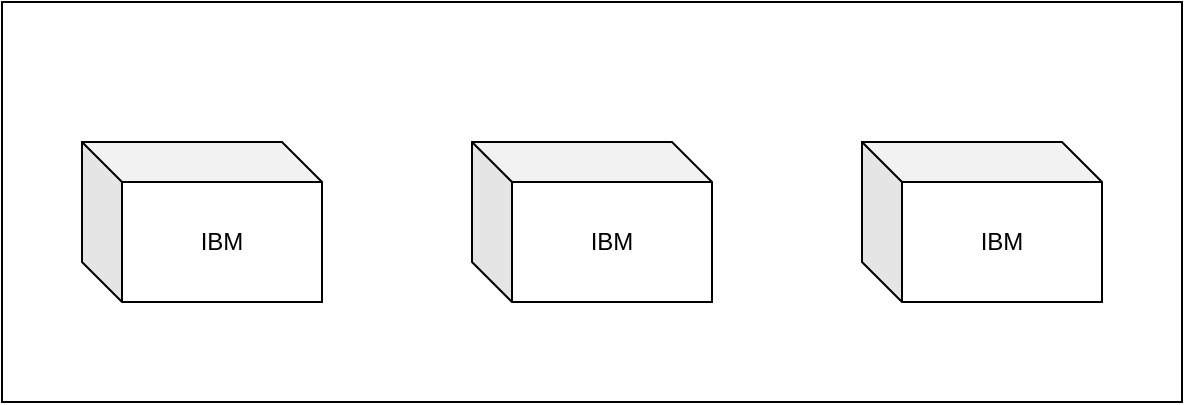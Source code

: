 <mxfile version="16.0.3" type="github">
  <diagram id="BK4z0_IA1mldwes4Jv54" name="Page-1">
    <mxGraphModel dx="1426" dy="769" grid="1" gridSize="10" guides="1" tooltips="1" connect="1" arrows="1" fold="1" page="1" pageScale="1" pageWidth="850" pageHeight="1100" math="0" shadow="0">
      <root>
        <mxCell id="0" />
        <mxCell id="1" parent="0" />
        <mxCell id="-SnZ731ViB_-0mU_OlMq-1" value="&lt;meta charset=&quot;utf-8&quot;&gt;&lt;span style=&quot;color: rgb(255, 255, 255); font-family: &amp;quot;.sfnsdisplay-regular&amp;quot;, &amp;quot;helvetica neue&amp;quot;, &amp;quot;lucida grande&amp;quot;, sans-serif; font-size: 12px; font-style: normal; letter-spacing: normal; text-align: left; text-indent: 0px; text-transform: none; word-spacing: 0px; background-color: rgb(255, 255, 255); display: inline; float: none;&quot;&gt;Provisional&lt;/span&gt;" style="rounded=0;whiteSpace=wrap;html=1;fontStyle=1" vertex="1" parent="1">
          <mxGeometry x="150" y="520" width="590" height="200" as="geometry" />
        </mxCell>
        <mxCell id="-SnZ731ViB_-0mU_OlMq-2" value="IBM" style="shape=cube;whiteSpace=wrap;html=1;boundedLbl=1;backgroundOutline=1;darkOpacity=0.05;darkOpacity2=0.1;" vertex="1" parent="1">
          <mxGeometry x="190" y="590" width="120" height="80" as="geometry" />
        </mxCell>
        <mxCell id="-SnZ731ViB_-0mU_OlMq-3" value="IBM" style="shape=cube;whiteSpace=wrap;html=1;boundedLbl=1;backgroundOutline=1;darkOpacity=0.05;darkOpacity2=0.1;" vertex="1" parent="1">
          <mxGeometry x="385" y="590" width="120" height="80" as="geometry" />
        </mxCell>
        <mxCell id="-SnZ731ViB_-0mU_OlMq-4" value="IBM" style="shape=cube;whiteSpace=wrap;html=1;boundedLbl=1;backgroundOutline=1;darkOpacity=0.05;darkOpacity2=0.1;" vertex="1" parent="1">
          <mxGeometry x="580" y="590" width="120" height="80" as="geometry" />
        </mxCell>
      </root>
    </mxGraphModel>
  </diagram>
</mxfile>
